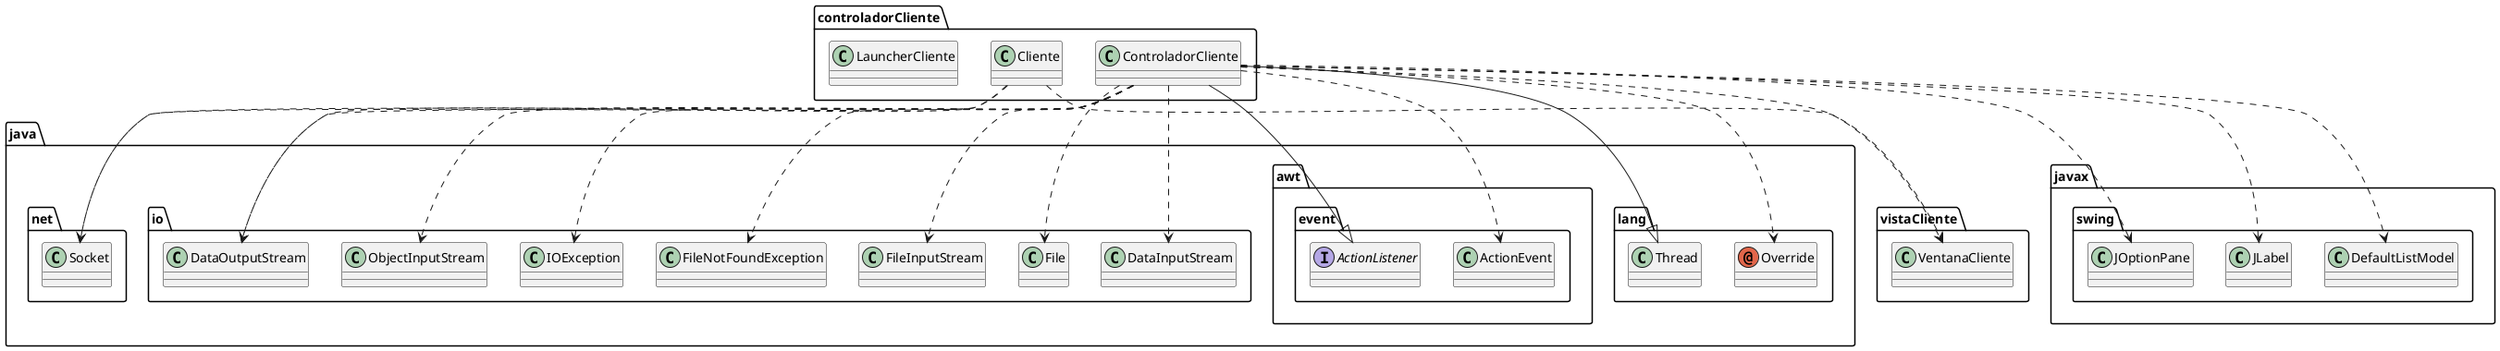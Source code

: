 @startuml
annotation java.lang.Override
class controladorCliente.Cliente
class controladorCliente.ControladorCliente
class controladorCliente.LauncherCliente
class java.awt.event.ActionEvent
class java.io.DataInputStream
class java.io.DataOutputStream
class java.io.File
class java.io.FileInputStream
class java.io.FileNotFoundException
class java.io.IOException
class java.io.ObjectInputStream
class java.lang.Thread
class java.net.Socket
class javax.swing.DefaultListModel
class javax.swing.JLabel
class javax.swing.JOptionPane
class vistaCliente.VentanaCliente
interface java.awt.event.ActionListener
controladorCliente.Cliente ..> java.io.DataOutputStream
controladorCliente.Cliente ..> java.net.Socket
controladorCliente.Cliente ..> vistaCliente.VentanaCliente
controladorCliente.ControladorCliente ..> java.lang.Override
controladorCliente.ControladorCliente ..> java.awt.event.ActionEvent
controladorCliente.ControladorCliente ..> java.io.DataInputStream
controladorCliente.ControladorCliente ..> java.io.DataOutputStream
controladorCliente.ControladorCliente ..> java.io.File
controladorCliente.ControladorCliente ..> java.io.FileInputStream
controladorCliente.ControladorCliente ..> java.io.FileNotFoundException
controladorCliente.ControladorCliente ..> java.io.IOException
controladorCliente.ControladorCliente ..> java.io.ObjectInputStream
controladorCliente.ControladorCliente --|> java.lang.Thread
controladorCliente.ControladorCliente ..> java.net.Socket
controladorCliente.ControladorCliente ..> javax.swing.DefaultListModel
controladorCliente.ControladorCliente ..> javax.swing.JLabel
controladorCliente.ControladorCliente ..> javax.swing.JOptionPane
controladorCliente.ControladorCliente ..> vistaCliente.VentanaCliente
controladorCliente.ControladorCliente --|> java.awt.event.ActionListener
@enduml